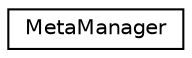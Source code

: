 digraph "Graphical Class Hierarchy"
{
 // LATEX_PDF_SIZE
  edge [fontname="Helvetica",fontsize="10",labelfontname="Helvetica",labelfontsize="10"];
  node [fontname="Helvetica",fontsize="10",shape=record];
  rankdir="LR";
  Node0 [label="MetaManager",height=0.2,width=0.4,color="black", fillcolor="white", style="filled",URL="$df/dc7/classMetaManager.html",tooltip=" "];
}
